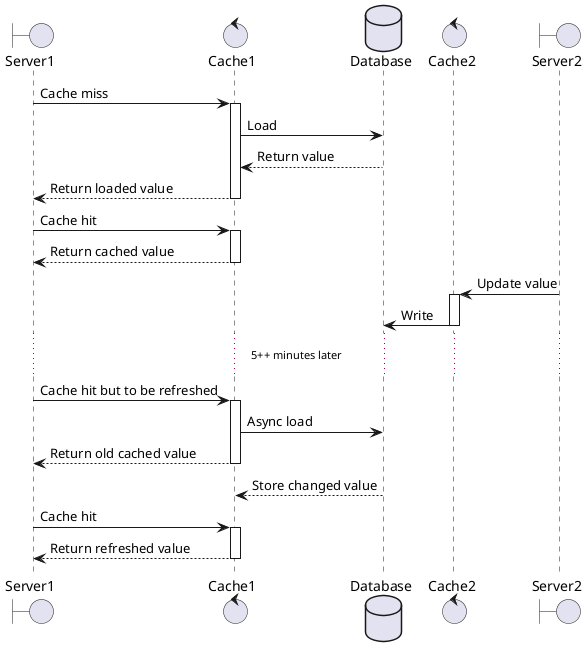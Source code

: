 @startuml
boundary Server1
control Cache1
database Database
control Cache2
boundary Server2

Server1 -> Cache1: Cache miss
activate Cache1
Cache1 -> Database: Load
Cache1 <-- Database: Return value
Server1 <-- Cache1: Return loaded value
deactivate Cache1
Server1 -> Cache1: Cache hit
activate Cache1
Server1 <-- Cache1: Return cached value
deactivate Cache1
Server2 -> Cache2: Update value
activate Cache2
Cache2 -> Database: Write
deactivate Cache2
...5++ minutes later...
Server1 -> Cache1: Cache hit but to be refreshed
activate Cache1
Cache1 -> Database: Async load
Server1 <-- Cache1: Return old cached value
deactivate Cache1
Cache1 <-- Database: Store changed value
deactivate Cache1
Server1 -> Cache1: Cache hit
activate Cache1
Server1 <-- Cache1: Return refreshed value
deactivate Cache1

@enduml